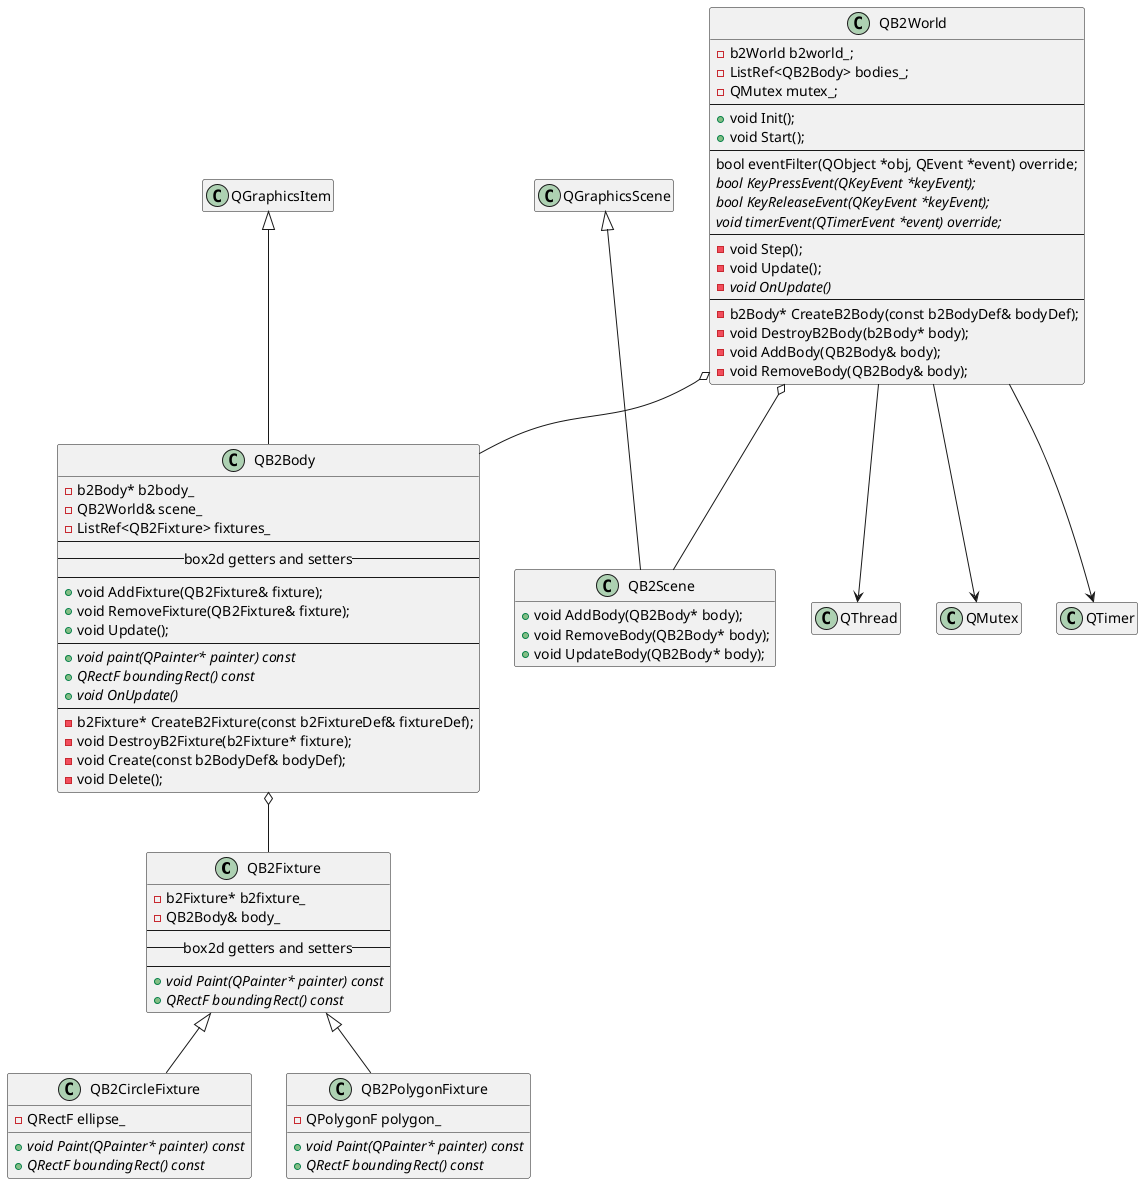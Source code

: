 @startuml

hide empty members

QB2Fixture <|-- QB2CircleFixture
QB2Fixture <|-- QB2PolygonFixture

class QB2Fixture {
    -b2Fixture* b2fixture_
    -QB2Body& body_
    --
    --box2d getters and setters--
    --
    +{abstract} void Paint(QPainter* painter) const
    +{abstract} QRectF boundingRect() const
}

class QB2CircleFixture {
    +{abstract} void Paint(QPainter* painter) const
    +{abstract} QRectF boundingRect() const
    -QRectF ellipse_
}

class QB2PolygonFixture {
    +{abstract} void Paint(QPainter* painter) const
    +{abstract} QRectF boundingRect() const
    -QPolygonF polygon_
}

'////////////////////////////////

QB2Body o-- QB2Fixture

QGraphicsItem <|-- QB2Body
QGraphicsScene <|-- QB2Scene
QB2World o-- QB2Body
QB2World o-- QB2Scene
QB2World --> QThread
QB2World --> QMutex
QB2World --> QTimer

class QB2Body {
    -b2Body* b2body_
    -QB2World& scene_
    -ListRef<QB2Fixture> fixtures_
    --
    --box2d getters and setters--
    --
    +void AddFixture(QB2Fixture& fixture);
    +void RemoveFixture(QB2Fixture& fixture);
    +void Update();
    --
    +{abstract} void paint(QPainter* painter) const
    +{abstract} QRectF boundingRect() const
    +{abstract} void OnUpdate()
    --
    -b2Fixture* CreateB2Fixture(const b2FixtureDef& fixtureDef);
    -void DestroyB2Fixture(b2Fixture* fixture);
    -void Create(const b2BodyDef& bodyDef);
    -void Delete();
}

class QB2World {
    -b2World b2world_;
    -ListRef<QB2Body> bodies_;
    -QMutex mutex_;
    --
    +void Init();
    +void Start();
    --
    bool eventFilter(QObject *obj, QEvent *event) override;
    {abstract} bool KeyPressEvent(QKeyEvent *keyEvent);
    {abstract} bool KeyReleaseEvent(QKeyEvent *keyEvent);
    {abstract} void timerEvent(QTimerEvent *event) override;
    --
    -void Step();
    -void Update();
    -{abstract} void OnUpdate()
    --
    -b2Body* CreateB2Body(const b2BodyDef& bodyDef);
    -void DestroyB2Body(b2Body* body);
    -void AddBody(QB2Body& body);
    -void RemoveBody(QB2Body& body);
}

class QB2Scene {
    +void AddBody(QB2Body* body);
    +void RemoveBody(QB2Body* body);
    +void UpdateBody(QB2Body* body);
}

@enduml